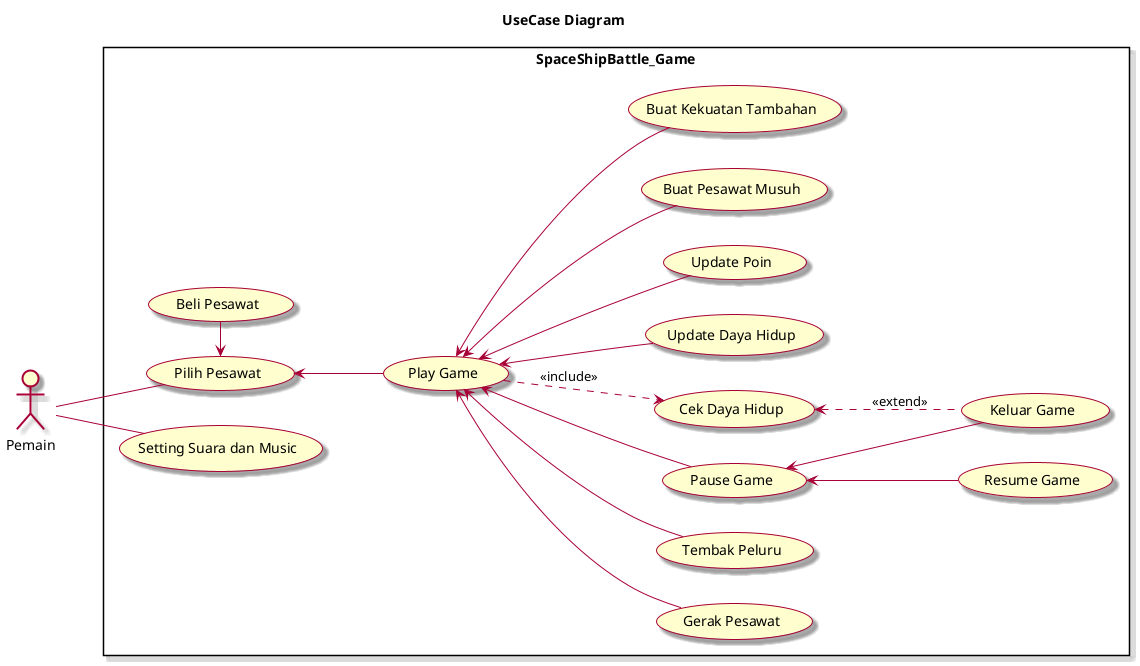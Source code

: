 @startuml

title UseCase Diagram

skin rose

left to right direction
actor :Pemain: as Pemain

rectangle SpaceShipBattle_Game {
  usecase "Setting Suara dan Music" as Setting
  usecase "Pilih Pesawat" as Pilih_Pesawat
  usecase "Beli Pesawat" as Beli_Pesawat
  usecase "Play Game" as Play_Game
  usecase "Gerak Pesawat" as Gerak_Pesawat
  usecase "Tembak Peluru" as Tembak_Peluru 
  usecase "Pause Game" as Pause 
  usecase "Resume Game" as Resume
  usecase "Keluar Game" as Keluar  
  usecase "Cek Daya Hidup" as Cek_Daya_Hidup
  usecase "Update Daya Hidup" as Update_Daya_Hidup
  usecase "Update Poin" as Update_Poin

  usecase "Buat Pesawat Musuh" as Buat_Pesawat_Musuh
  usecase "Buat Kekuatan Tambahan" as Buat_Kekuatan_Tambahan

}

Pemain -- Setting
Pemain -- Pilih_Pesawat

Pilih_Pesawat <-down- Play_Game
Pilih_Pesawat <-right- Beli_Pesawat
Play_Game ..> Cek_Daya_Hidup : <<include>>
Play_Game <-- Update_Daya_Hidup
Play_Game <-- Update_Poin
Play_Game <-- Gerak_Pesawat
Play_Game <-- Tembak_Peluru
Play_Game <-- Pause
Pause <-- Resume
Pause <-- Keluar
Cek_Daya_Hidup <.. Keluar : <<extend>>

Play_Game <-- Buat_Pesawat_Musuh
Play_Game <-- Buat_Kekuatan_Tambahan



@enduml